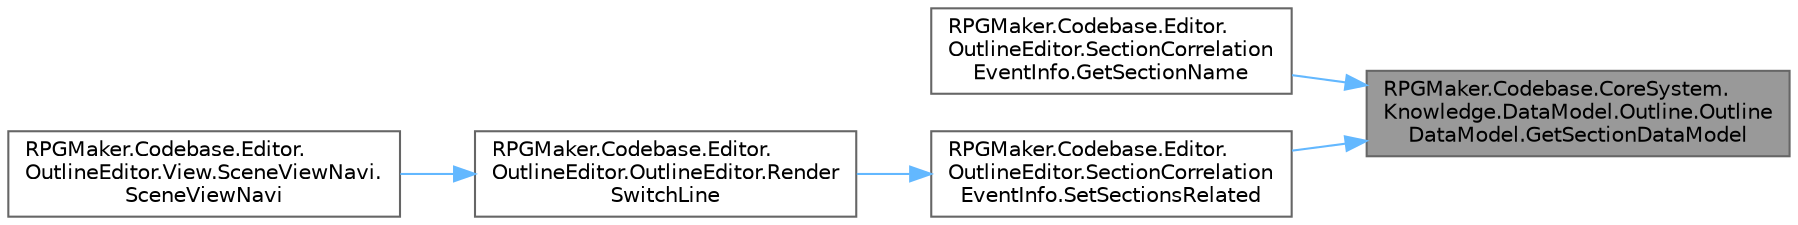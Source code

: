 digraph "RPGMaker.Codebase.CoreSystem.Knowledge.DataModel.Outline.OutlineDataModel.GetSectionDataModel"
{
 // LATEX_PDF_SIZE
  bgcolor="transparent";
  edge [fontname=Helvetica,fontsize=10,labelfontname=Helvetica,labelfontsize=10];
  node [fontname=Helvetica,fontsize=10,shape=box,height=0.2,width=0.4];
  rankdir="RL";
  Node1 [id="Node000001",label="RPGMaker.Codebase.CoreSystem.\lKnowledge.DataModel.Outline.Outline\lDataModel.GetSectionDataModel",height=0.2,width=0.4,color="gray40", fillcolor="grey60", style="filled", fontcolor="black",tooltip="😁 区画データ・モデル取得"];
  Node1 -> Node2 [id="edge1_Node000001_Node000002",dir="back",color="steelblue1",style="solid",tooltip=" "];
  Node2 [id="Node000002",label="RPGMaker.Codebase.Editor.\lOutlineEditor.SectionCorrelation\lEventInfo.GetSectionName",height=0.2,width=0.4,color="grey40", fillcolor="white", style="filled",URL="$dc/df4/class_r_p_g_maker_1_1_codebase_1_1_editor_1_1_outline_editor_1_1_section_correlation_event_info.html#a458bd127a4a1d7937bf4ff86208cc68b",tooltip="😁 区画名取得"];
  Node1 -> Node3 [id="edge2_Node000001_Node000003",dir="back",color="steelblue1",style="solid",tooltip=" "];
  Node3 [id="Node000003",label="RPGMaker.Codebase.Editor.\lOutlineEditor.SectionCorrelation\lEventInfo.SetSectionsRelated",height=0.2,width=0.4,color="grey40", fillcolor="white", style="filled",URL="$dc/df4/class_r_p_g_maker_1_1_codebase_1_1_editor_1_1_outline_editor_1_1_section_correlation_event_info.html#aa13f723d85e515f0b34a6f72eacbb182",tooltip="😁 アウトラインエディターのスイッチライン用のセクション相関関係情報を設定。"];
  Node3 -> Node4 [id="edge3_Node000003_Node000004",dir="back",color="steelblue1",style="solid",tooltip=" "];
  Node4 [id="Node000004",label="RPGMaker.Codebase.Editor.\lOutlineEditor.OutlineEditor.Render\lSwitchLine",height=0.2,width=0.4,color="grey40", fillcolor="white", style="filled",URL="$db/d92/class_r_p_g_maker_1_1_codebase_1_1_editor_1_1_outline_editor_1_1_outline_editor.html#afd4bfa1045bf997b58d8c45375d6aa25",tooltip="😁 スイッチラインを描画."];
  Node4 -> Node5 [id="edge4_Node000004_Node000005",dir="back",color="steelblue1",style="solid",tooltip=" "];
  Node5 [id="Node000005",label="RPGMaker.Codebase.Editor.\lOutlineEditor.View.SceneViewNavi.\lSceneViewNavi",height=0.2,width=0.4,color="grey40", fillcolor="white", style="filled",URL="$d5/dd8/class_r_p_g_maker_1_1_codebase_1_1_editor_1_1_outline_editor_1_1_view_1_1_scene_view_navi.html#a57aeea42192e2f0598848d59a57e93b7",tooltip="😁 生成"];
}
